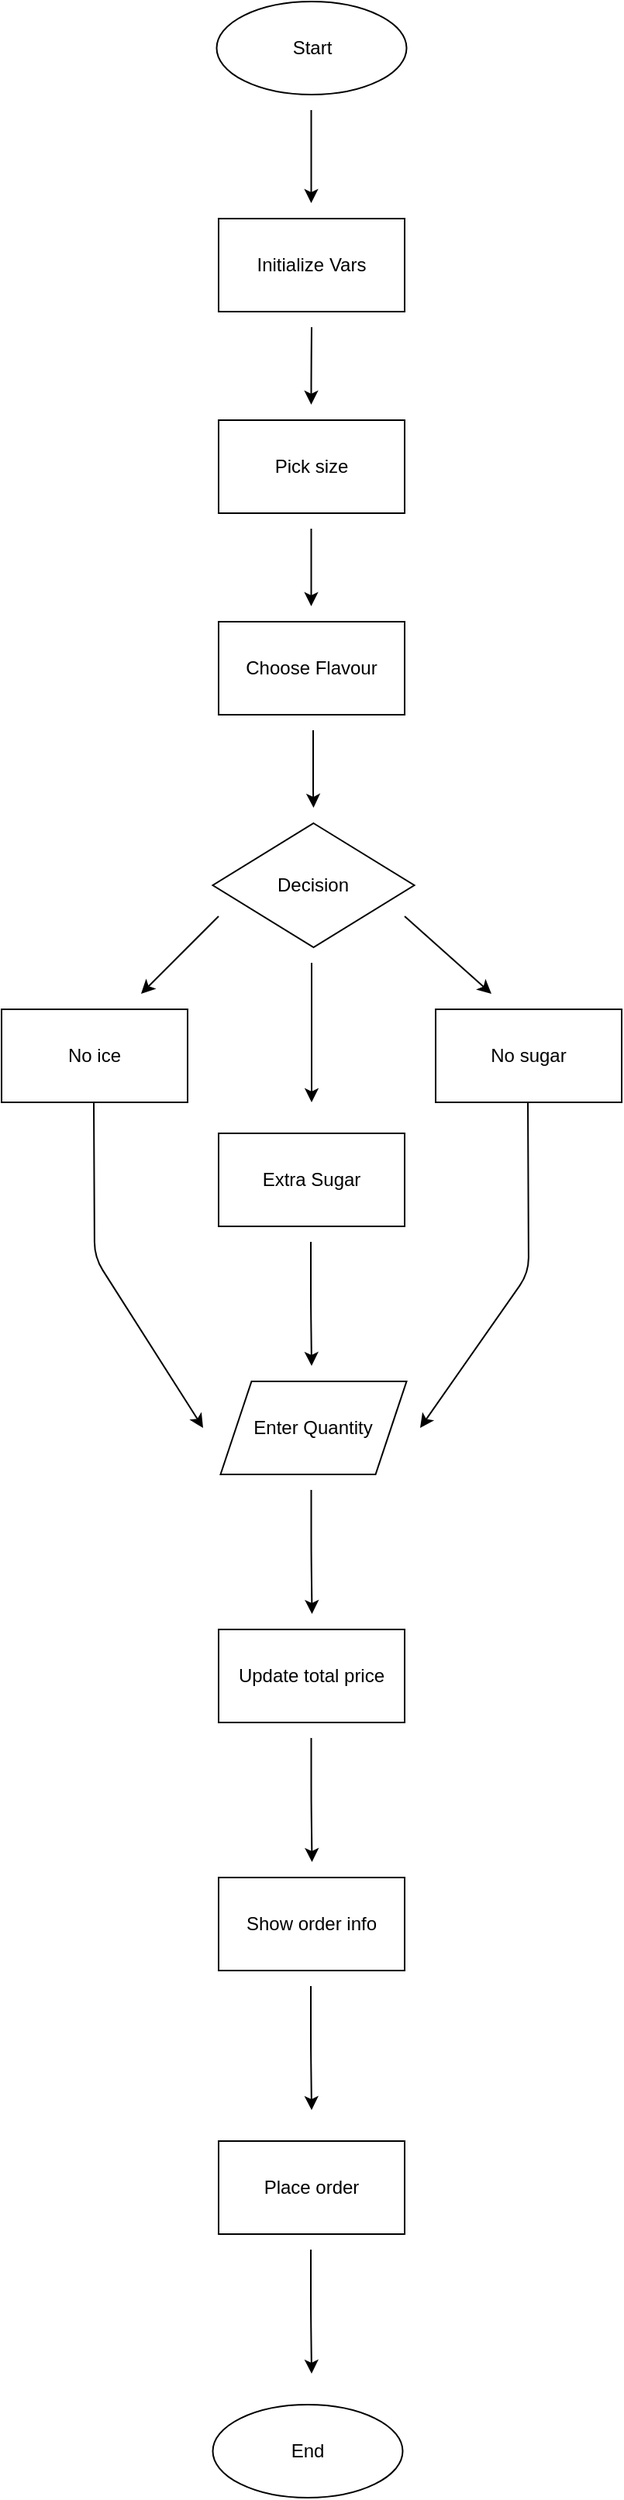 <mxfile>
    <diagram id="PHrOATVCtzZFzN0YDZU-" name="Page-1">
        <mxGraphModel dx="1005" dy="2774" grid="1" gridSize="10" guides="1" tooltips="1" connect="1" arrows="1" fold="1" page="1" pageScale="1" pageWidth="827" pageHeight="1169" math="0" shadow="0">
            <root>
                <mxCell id="0"/>
                <mxCell id="1" parent="0"/>
                <mxCell id="3" value="" style="endArrow=classic;html=1;exitX=0.5;exitY=1;exitDx=0;exitDy=0;" edge="1" parent="1">
                    <mxGeometry width="50" height="50" relative="1" as="geometry">
                        <mxPoint x="359.75" y="-2190" as="sourcePoint"/>
                        <mxPoint x="359.75" y="-2130" as="targetPoint"/>
                        <Array as="points">
                            <mxPoint x="359.75" y="-2150"/>
                        </Array>
                    </mxGeometry>
                </mxCell>
                <mxCell id="4" value="Initialize Vars" style="rounded=0;whiteSpace=wrap;html=1;" vertex="1" parent="1">
                    <mxGeometry x="300" y="-2120" width="120" height="60" as="geometry"/>
                </mxCell>
                <mxCell id="5" value="" style="endArrow=classic;html=1;" edge="1" parent="1">
                    <mxGeometry width="50" height="50" relative="1" as="geometry">
                        <mxPoint x="360" y="-2050" as="sourcePoint"/>
                        <mxPoint x="359.75" y="-2000" as="targetPoint"/>
                        <Array as="points">
                            <mxPoint x="359.75" y="-2020"/>
                        </Array>
                    </mxGeometry>
                </mxCell>
                <mxCell id="12" value="Pick size" style="rounded=0;whiteSpace=wrap;html=1;" vertex="1" parent="1">
                    <mxGeometry x="300" y="-1990" width="120" height="60" as="geometry"/>
                </mxCell>
                <mxCell id="13" value="" style="endArrow=classic;html=1;exitX=0.5;exitY=1;exitDx=0;exitDy=0;" edge="1" parent="1">
                    <mxGeometry width="50" height="50" relative="1" as="geometry">
                        <mxPoint x="359.75" y="-1920" as="sourcePoint"/>
                        <mxPoint x="359.75" y="-1870" as="targetPoint"/>
                        <Array as="points">
                            <mxPoint x="359.75" y="-1880"/>
                        </Array>
                    </mxGeometry>
                </mxCell>
                <mxCell id="14" value="Choose Flavour" style="rounded=0;whiteSpace=wrap;html=1;" vertex="1" parent="1">
                    <mxGeometry x="300" y="-1860" width="120" height="60" as="geometry"/>
                </mxCell>
                <mxCell id="15" value="" style="endArrow=classic;html=1;exitX=0.5;exitY=1;exitDx=0;exitDy=0;" edge="1" parent="1">
                    <mxGeometry width="50" height="50" relative="1" as="geometry">
                        <mxPoint x="361" y="-1790" as="sourcePoint"/>
                        <mxPoint x="361.25" y="-1740" as="targetPoint"/>
                        <Array as="points">
                            <mxPoint x="361" y="-1750"/>
                        </Array>
                    </mxGeometry>
                </mxCell>
                <mxCell id="19" value="" style="endArrow=classic;html=1;" edge="1" parent="1">
                    <mxGeometry width="50" height="50" relative="1" as="geometry">
                        <mxPoint x="300" y="-1670" as="sourcePoint"/>
                        <mxPoint x="250" y="-1620" as="targetPoint"/>
                        <Array as="points"/>
                    </mxGeometry>
                </mxCell>
                <mxCell id="20" value="" style="endArrow=classic;html=1;" edge="1" parent="1">
                    <mxGeometry width="50" height="50" relative="1" as="geometry">
                        <mxPoint x="420" y="-1670" as="sourcePoint"/>
                        <mxPoint x="476" y="-1620" as="targetPoint"/>
                        <Array as="points"/>
                    </mxGeometry>
                </mxCell>
                <mxCell id="22" value="No sugar" style="rounded=0;whiteSpace=wrap;html=1;" vertex="1" parent="1">
                    <mxGeometry x="440" y="-1610" width="120" height="60" as="geometry"/>
                </mxCell>
                <mxCell id="24" value="Extra Sugar" style="rounded=0;whiteSpace=wrap;html=1;" vertex="1" parent="1">
                    <mxGeometry x="300" y="-1530" width="120" height="60" as="geometry"/>
                </mxCell>
                <mxCell id="26" value="No ice" style="rounded=0;whiteSpace=wrap;html=1;" vertex="1" parent="1">
                    <mxGeometry x="160" y="-1610" width="120" height="60" as="geometry"/>
                </mxCell>
                <mxCell id="29" value="" style="endArrow=classic;html=1;" edge="1" parent="1">
                    <mxGeometry width="50" height="50" relative="1" as="geometry">
                        <mxPoint x="360" y="-1640" as="sourcePoint"/>
                        <mxPoint x="360" y="-1550" as="targetPoint"/>
                    </mxGeometry>
                </mxCell>
                <mxCell id="32" value="" style="endArrow=classic;html=1;exitX=0.5;exitY=1;exitDx=0;exitDy=0;" edge="1" parent="1">
                    <mxGeometry width="50" height="50" relative="1" as="geometry">
                        <mxPoint x="499.5" y="-1550" as="sourcePoint"/>
                        <mxPoint x="430" y="-1340" as="targetPoint"/>
                        <Array as="points">
                            <mxPoint x="500" y="-1440"/>
                        </Array>
                    </mxGeometry>
                </mxCell>
                <mxCell id="33" value="" style="endArrow=classic;html=1;exitX=0.5;exitY=1;exitDx=0;exitDy=0;" edge="1" parent="1">
                    <mxGeometry width="50" height="50" relative="1" as="geometry">
                        <mxPoint x="219.5" y="-1550" as="sourcePoint"/>
                        <mxPoint x="290" y="-1340" as="targetPoint"/>
                        <Array as="points">
                            <mxPoint x="220" y="-1450"/>
                        </Array>
                    </mxGeometry>
                </mxCell>
                <mxCell id="37" value="" style="endArrow=classic;html=1;exitX=0.5;exitY=1;exitDx=0;exitDy=0;" edge="1" parent="1">
                    <mxGeometry width="50" height="50" relative="1" as="geometry">
                        <mxPoint x="359.5" y="-1460" as="sourcePoint"/>
                        <mxPoint x="360" y="-1380" as="targetPoint"/>
                        <Array as="points">
                            <mxPoint x="359.5" y="-1420"/>
                        </Array>
                    </mxGeometry>
                </mxCell>
                <mxCell id="40" value="" style="endArrow=classic;html=1;exitX=0.5;exitY=1;exitDx=0;exitDy=0;" edge="1" parent="1">
                    <mxGeometry width="50" height="50" relative="1" as="geometry">
                        <mxPoint x="359.75" y="-1140" as="sourcePoint"/>
                        <mxPoint x="360.25" y="-1060" as="targetPoint"/>
                        <Array as="points">
                            <mxPoint x="359.75" y="-1100"/>
                        </Array>
                    </mxGeometry>
                </mxCell>
                <mxCell id="41" value="" style="endArrow=classic;html=1;exitX=0.5;exitY=1;exitDx=0;exitDy=0;" edge="1" parent="1">
                    <mxGeometry width="50" height="50" relative="1" as="geometry">
                        <mxPoint x="359.75" y="-1300" as="sourcePoint"/>
                        <mxPoint x="360.25" y="-1220" as="targetPoint"/>
                        <Array as="points">
                            <mxPoint x="359.75" y="-1260"/>
                        </Array>
                    </mxGeometry>
                </mxCell>
                <mxCell id="43" value="Show order info" style="rounded=0;whiteSpace=wrap;html=1;" vertex="1" parent="1">
                    <mxGeometry x="300" y="-1050" width="120" height="60" as="geometry"/>
                </mxCell>
                <mxCell id="44" value="" style="endArrow=classic;html=1;exitX=0.5;exitY=1;exitDx=0;exitDy=0;" edge="1" parent="1">
                    <mxGeometry width="50" height="50" relative="1" as="geometry">
                        <mxPoint x="359.5" y="-980" as="sourcePoint"/>
                        <mxPoint x="360" y="-900" as="targetPoint"/>
                        <Array as="points">
                            <mxPoint x="359.5" y="-940"/>
                        </Array>
                    </mxGeometry>
                </mxCell>
                <mxCell id="45" value="Update total price" style="rounded=0;whiteSpace=wrap;html=1;" vertex="1" parent="1">
                    <mxGeometry x="300" y="-1210" width="120" height="60" as="geometry"/>
                </mxCell>
                <mxCell id="46" value="Place order" style="rounded=0;whiteSpace=wrap;html=1;" vertex="1" parent="1">
                    <mxGeometry x="300" y="-880" width="120" height="60" as="geometry"/>
                </mxCell>
                <mxCell id="48" value="" style="endArrow=classic;html=1;exitX=0.5;exitY=1;exitDx=0;exitDy=0;" edge="1" parent="1">
                    <mxGeometry width="50" height="50" relative="1" as="geometry">
                        <mxPoint x="359.5" y="-810" as="sourcePoint"/>
                        <mxPoint x="360" y="-730" as="targetPoint"/>
                        <Array as="points">
                            <mxPoint x="359.5" y="-770"/>
                        </Array>
                    </mxGeometry>
                </mxCell>
                <mxCell id="59" value="Decision" style="rhombus;whiteSpace=wrap;html=1;" vertex="1" parent="1">
                    <mxGeometry x="296.25" y="-1730" width="130" height="80" as="geometry"/>
                </mxCell>
                <mxCell id="60" value="Start" style="ellipse;whiteSpace=wrap;html=1;" vertex="1" parent="1">
                    <mxGeometry x="298.75" y="-2260" width="122.5" height="60" as="geometry"/>
                </mxCell>
                <mxCell id="61" value="End" style="ellipse;whiteSpace=wrap;html=1;" vertex="1" parent="1">
                    <mxGeometry x="296.25" y="-710" width="122.5" height="60" as="geometry"/>
                </mxCell>
                <mxCell id="63" value="Enter Quantity" style="shape=parallelogram;perimeter=parallelogramPerimeter;whiteSpace=wrap;html=1;fixedSize=1;" vertex="1" parent="1">
                    <mxGeometry x="301.25" y="-1370" width="120" height="60" as="geometry"/>
                </mxCell>
            </root>
        </mxGraphModel>
    </diagram>
</mxfile>